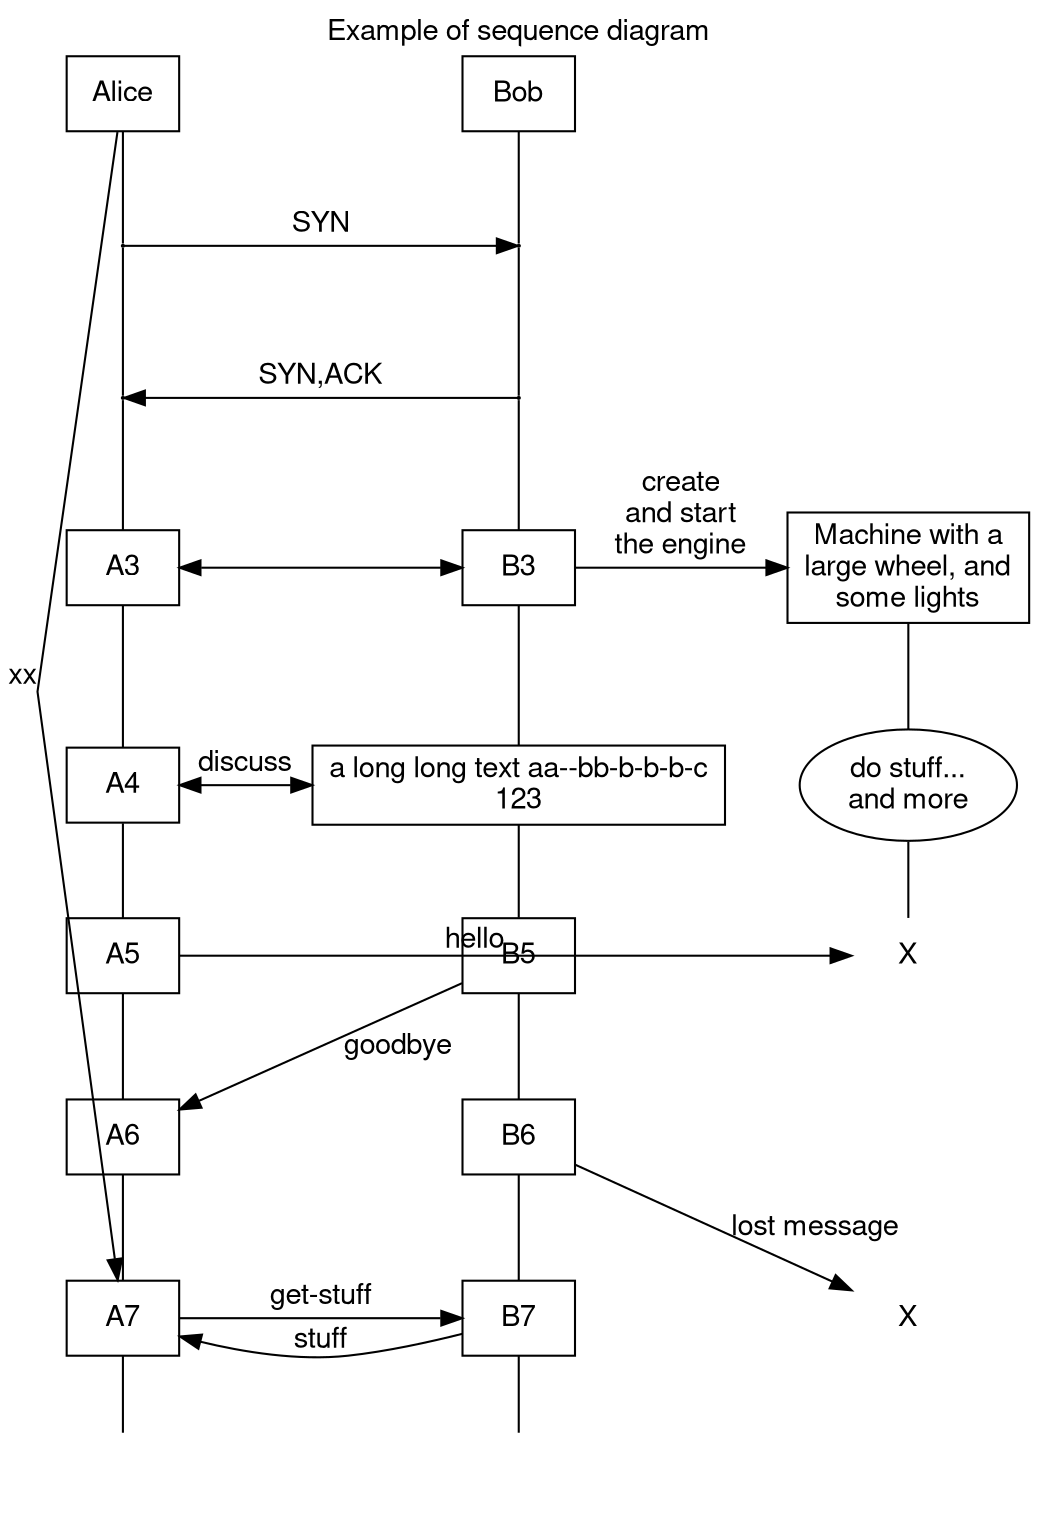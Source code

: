 digraph
{
splines=line // have strait edges
//nodesep=1
//ranksep=1
	fontname="Helvetica,Arial,sans-serif"
	node [fontname="Helvetica,Arial,sans-serif"]
	edge [fontname="Helvetica,Arial,sans-serif"]
	layout=dot
	label="Example of sequence diagram"
	labelloc = "t"

	node [shape=box]
	// arbitrary path on rigid grid
	A0 [label=Alice,fixedsize=false]
    B0 [label=Bob]
	C3 [label="Machine with a\nlarge wheel, and\nsome lights"]
A0 -> A7 [label="xx"] 

	A1[shape=circle,width=0.01,fixedsize=true,label=""]
	A2[shape=circle,width=0.01,fixedsize=true,label=""]
	B1[shape=circle,width=0.01,fixedsize=true,label=""]
	B2[shape=circle,width=0.01,fixedsize=true,label=""]
	A1 -> B1 [label=SYN]
	B2 -> A2 [label="SYN,ACK"]
	B3 -> C3 [label="create\nand start\nthe engine"]
	C4 [label="do stuff...\nand more",shape=ellipse]
	C5 [shape=none,label=X]
	B4 [label="a long long text aa--bb-b-b-b-c\n123"]


	A5 -> C5 [xlabel="hello"]
	B5 -> A6 [label="goodbye"]
	B6 -> C7 [label="lost message"]
	C7 [label=X,shape=none]
	A4 -> B4 [label="discuss",dir=both]
	A3 -> B3 [label=" ",dir=both] // put a SPACE, otherwise the edge may be curved

	A7 -> B7 [label="get-stuff"]
	B7 -> A7 [label="stuff"]

	edge [weight=1000,arrowhead=none]//,style=invis]

	// uncomment to hide the grid
	node [shape=none,width=0.01,label=""]

	A0 -> A1 -> A2 -> A3 -> A4 -> A5 -> A6 -> A7 -> A8
	B0 -> B1 -> B2 -> B3 -> B4 -> B5 -> B6 -> B7 -> B8

	edge [weight=1000,arrowhead=none]
	C3 -> C4 -> C5

	edge [weight=1000,arrowhead=none,style=invis]
	C0 -> C1 -> C2 -> C3
	C5 -> C6 -> C7 -> C8

	edge [style=invis,weight=10]
	rank=same {A0 -> B0 -> C0 }
	rank=same {A1 -> B1 -> C1 }
	rank=same {A2 -> B2 -> C2 }
	rank=same {A3 -> B3 -> C3 }
	rank=same {A4 -> B4 -> C4 }
	rank=same {A5 -> B5 -> C5 }
	rank=same {A6 -> B6 -> C6 }
	rank=same {A7 -> B7 -> C7 }
	rank=same {A8 -> B8 -> C8 }
}
